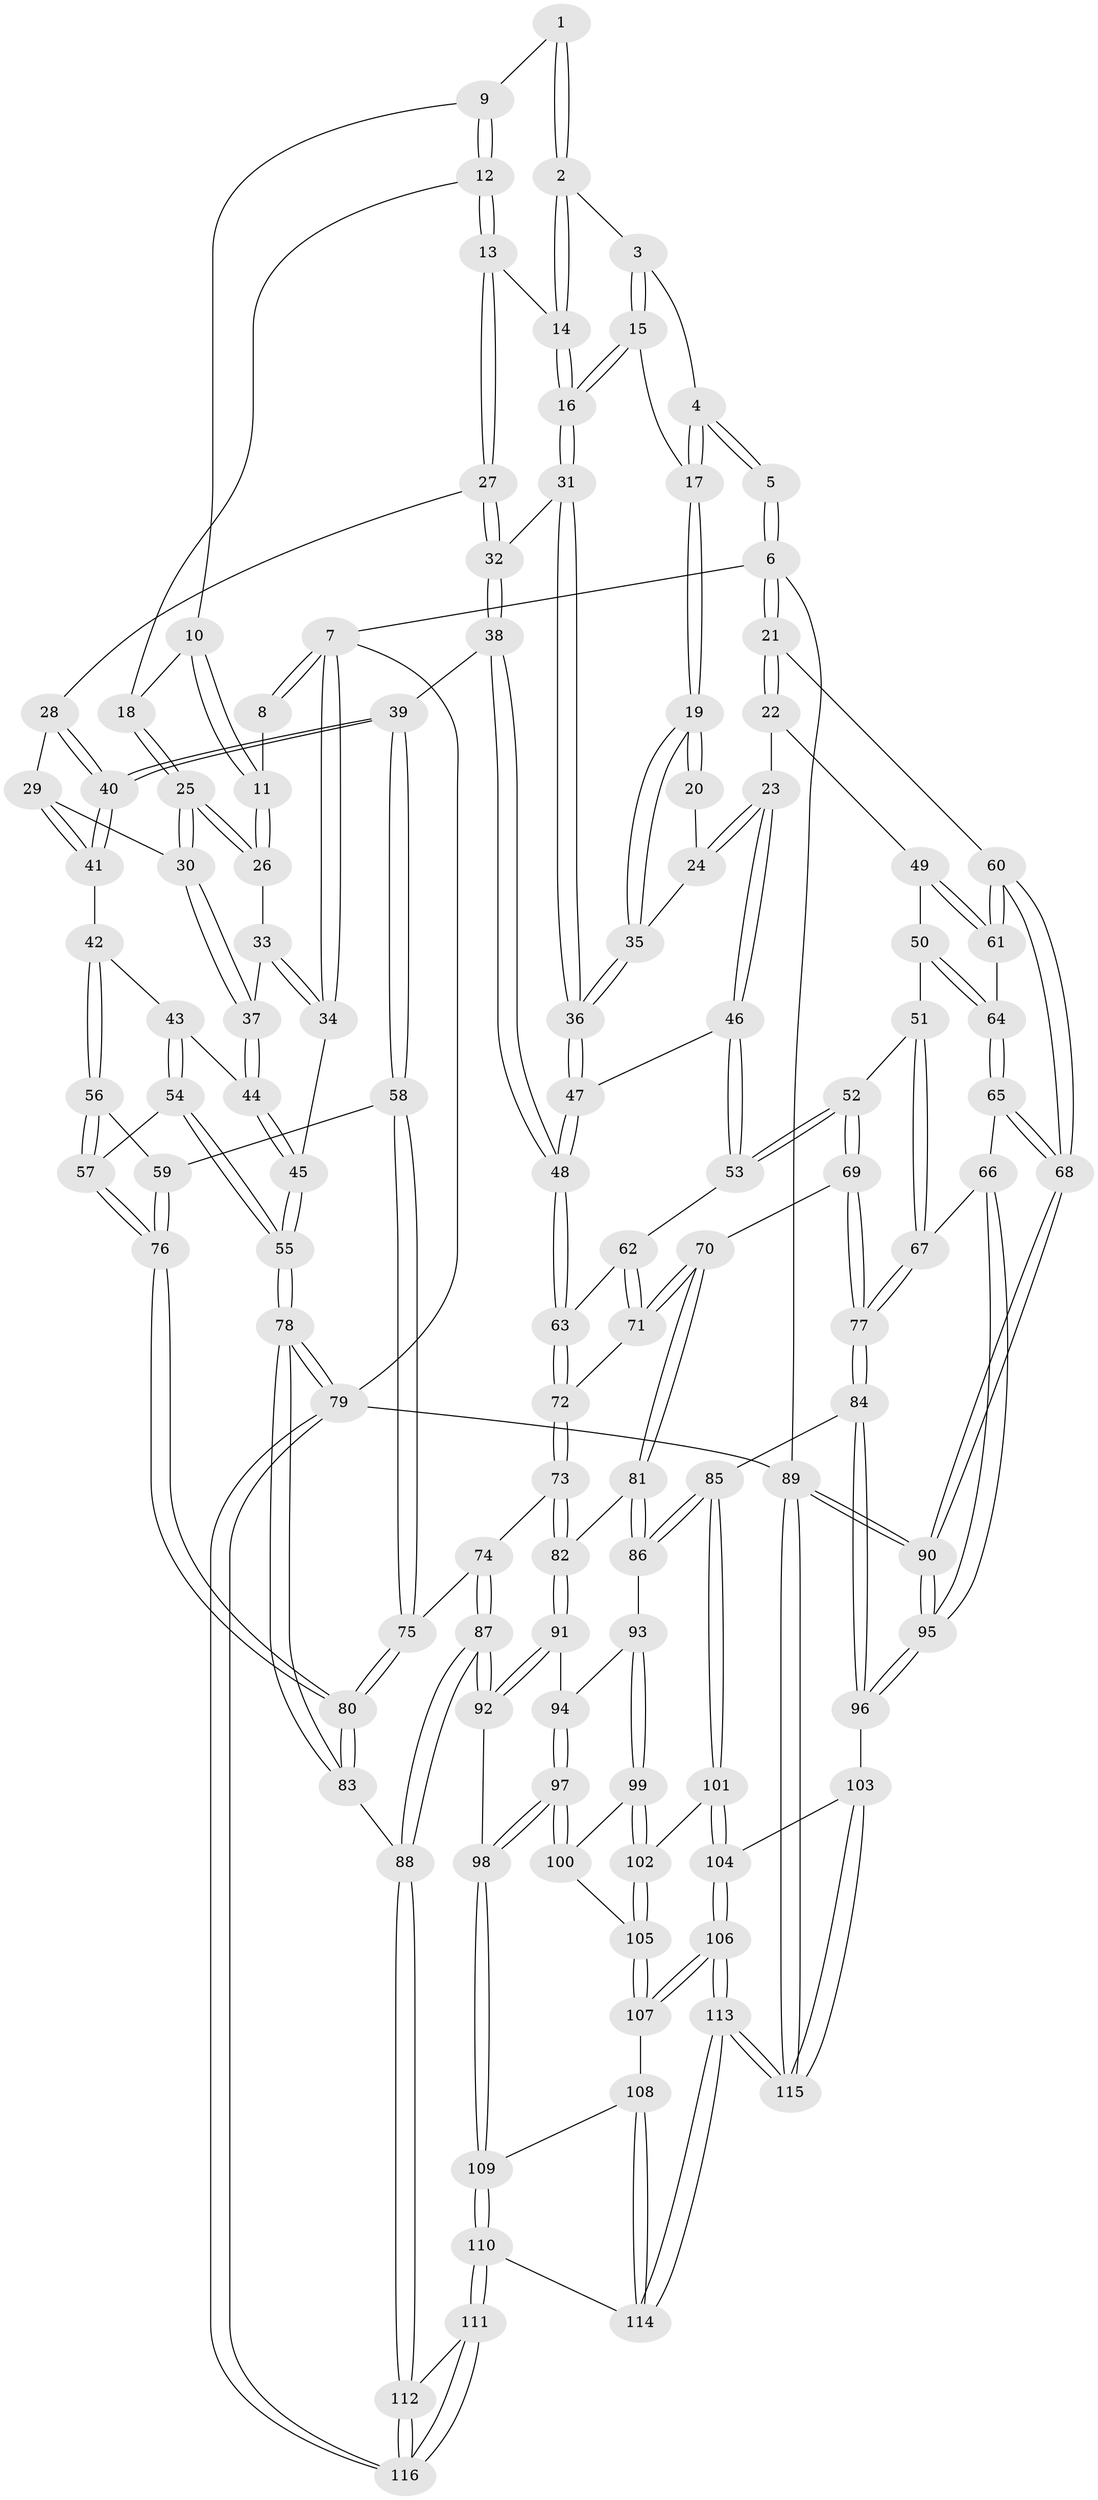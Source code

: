 // coarse degree distribution, {3: 0.2777777777777778, 4: 0.3611111111111111, 2: 0.1388888888888889, 6: 0.05555555555555555, 5: 0.16666666666666666}
// Generated by graph-tools (version 1.1) at 2025/54/03/04/25 22:54:22]
// undirected, 116 vertices, 287 edges
graph export_dot {
  node [color=gray90,style=filled];
  1 [pos="+0.18997340241465238+0"];
  2 [pos="+0.4240115087288156+0"];
  3 [pos="+0.46393563129772697+0"];
  4 [pos="+0.5892210449800779+0"];
  5 [pos="+1+0"];
  6 [pos="+1+0"];
  7 [pos="+0+0"];
  8 [pos="+0+0"];
  9 [pos="+0.19415670805925242+0"];
  10 [pos="+0.1552045904880347+0.07702228417860624"];
  11 [pos="+0.09188171871409417+0.11921124854290914"];
  12 [pos="+0.26886384848204153+0.11076063557543712"];
  13 [pos="+0.29043676329596496+0.11311137956674726"];
  14 [pos="+0.34043861543919074+0.09962750031706684"];
  15 [pos="+0.4921787141320813+0.060590253480218854"];
  16 [pos="+0.44767571751552787+0.20480004909693897"];
  17 [pos="+0.6357969872510366+0.12634775730395603"];
  18 [pos="+0.2473685188634889+0.11917387274710999"];
  19 [pos="+0.651182769029758+0.16434160560490535"];
  20 [pos="+0.9841314369283162+0"];
  21 [pos="+1+0.24908395706565983"];
  22 [pos="+0.9273154734346247+0.2797035601741326"];
  23 [pos="+0.9056378655067103+0.26416924210208903"];
  24 [pos="+0.8534050000067414+0.16204397223989508"];
  25 [pos="+0.19822157471956833+0.18620283721196332"];
  26 [pos="+0.0897460971967982+0.1229523410066215"];
  27 [pos="+0.28817417964230696+0.2134395093020072"];
  28 [pos="+0.2565434010350108+0.23086300746243096"];
  29 [pos="+0.21024390964898623+0.22124310933019575"];
  30 [pos="+0.20007085144304626+0.21188677999456434"];
  31 [pos="+0.45678521334325217+0.22907689018036692"];
  32 [pos="+0.42426718441662625+0.2668348587969377"];
  33 [pos="+0.054118647840438884+0.14675419750389268"];
  34 [pos="+0+0.1677339754040197"];
  35 [pos="+0.65304666848087+0.19014271940466235"];
  36 [pos="+0.6223559632290658+0.24134281152930834"];
  37 [pos="+0.11610078430577274+0.25974532619139656"];
  38 [pos="+0.3557019406192989+0.4070710119432097"];
  39 [pos="+0.34964177996737433+0.40736177564507786"];
  40 [pos="+0.3143464295849735+0.38434191471125084"];
  41 [pos="+0.21378103229760329+0.3453775221522469"];
  42 [pos="+0.14646413140889625+0.34680420817577523"];
  43 [pos="+0.12808211644623402+0.3390095452845398"];
  44 [pos="+0.1132891160437054+0.2727467375968193"];
  45 [pos="+0+0.2753135235962083"];
  46 [pos="+0.6799472183040614+0.3615150520208081"];
  47 [pos="+0.6512856116612771+0.3144710347930874"];
  48 [pos="+0.39973908996772123+0.45100718451516636"];
  49 [pos="+0.91160872517761+0.3668474597742261"];
  50 [pos="+0.8276195204106894+0.4367621072756257"];
  51 [pos="+0.8195269998684647+0.44031920402321034"];
  52 [pos="+0.6943093066495699+0.4308499868167599"];
  53 [pos="+0.6887790892163475+0.4220434172638998"];
  54 [pos="+0+0.4515699843369599"];
  55 [pos="+0+0.4417530157894086"];
  56 [pos="+0.15509183879781746+0.48782624998667906"];
  57 [pos="+0+0.4865114873290997"];
  58 [pos="+0.22130419316629973+0.5150327102366772"];
  59 [pos="+0.17432656522285356+0.497717530124935"];
  60 [pos="+1+0.455049575035098"];
  61 [pos="+0.9698998529731069+0.4545297970247073"];
  62 [pos="+0.591676450140743+0.4506689105584708"];
  63 [pos="+0.4020847377417747+0.4542760695685424"];
  64 [pos="+0.9402277996874796+0.4953270843052593"];
  65 [pos="+0.9114861618219048+0.6045397604878096"];
  66 [pos="+0.9060956466205482+0.6063374350536435"];
  67 [pos="+0.8940045258427011+0.6053821639081141"];
  68 [pos="+1+0.6619065995716673"];
  69 [pos="+0.694028216008973+0.5376126489365217"];
  70 [pos="+0.5634032673325661+0.5912040658347727"];
  71 [pos="+0.5313376157924171+0.555702626960573"];
  72 [pos="+0.4129865891134667+0.49190435976492863"];
  73 [pos="+0.3987829129068351+0.5895419388870744"];
  74 [pos="+0.37203025567445536+0.6027109390910913"];
  75 [pos="+0.21977779439493958+0.5845151937849152"];
  76 [pos="+0.08543607161554516+0.6034914285959463"];
  77 [pos="+0.7553890597927695+0.6405095000330492"];
  78 [pos="+0+0.7937106786917182"];
  79 [pos="+0+1"];
  80 [pos="+0.16403657099871713+0.7501261695092073"];
  81 [pos="+0.5586346558547934+0.6064951543470105"];
  82 [pos="+0.40003518370331004+0.591584509877756"];
  83 [pos="+0.16396257510924983+0.7602718773910545"];
  84 [pos="+0.7347311639177098+0.7007321692786607"];
  85 [pos="+0.729029400322835+0.7047365357434261"];
  86 [pos="+0.5460224519313022+0.6633188478693126"];
  87 [pos="+0.2084926616532731+0.786758213740815"];
  88 [pos="+0.1947616974595284+0.7865914675546382"];
  89 [pos="+1+1"];
  90 [pos="+1+1"];
  91 [pos="+0.41407324330347883+0.6181323541388153"];
  92 [pos="+0.3413252123236826+0.8164136832234963"];
  93 [pos="+0.5288778153560396+0.6799565694220124"];
  94 [pos="+0.4860923410124584+0.6759831397617441"];
  95 [pos="+0.9180805976109713+0.8657093336089544"];
  96 [pos="+0.9021222039627343+0.8610378674466806"];
  97 [pos="+0.3712130258483946+0.8077083800881824"];
  98 [pos="+0.346576761947394+0.8188366193686167"];
  99 [pos="+0.5429912978162451+0.7524688333289355"];
  100 [pos="+0.5174642032546566+0.7926902820696454"];
  101 [pos="+0.6734664802087745+0.7848150286795372"];
  102 [pos="+0.6610919355421684+0.7851912513920754"];
  103 [pos="+0.7426605811815189+0.9042817076676386"];
  104 [pos="+0.6857050304263402+0.8662606150592312"];
  105 [pos="+0.5459663539356155+0.8611144858336307"];
  106 [pos="+0.6219256517277432+0.9161126681799137"];
  107 [pos="+0.5455084622110861+0.8709281081789482"];
  108 [pos="+0.5055845398579043+0.9041993522211494"];
  109 [pos="+0.37797185418300705+0.8741465586299226"];
  110 [pos="+0.3912630576911945+1"];
  111 [pos="+0.3383766676356289+1"];
  112 [pos="+0.19151290447586436+0.809751116137346"];
  113 [pos="+0.5881584065489878+1"];
  114 [pos="+0.5495763460924694+1"];
  115 [pos="+0.7012025278305372+1"];
  116 [pos="+0+1"];
  1 -- 2;
  1 -- 2;
  1 -- 9;
  2 -- 3;
  2 -- 14;
  2 -- 14;
  3 -- 4;
  3 -- 15;
  3 -- 15;
  4 -- 5;
  4 -- 5;
  4 -- 17;
  4 -- 17;
  5 -- 6;
  5 -- 6;
  6 -- 7;
  6 -- 21;
  6 -- 21;
  6 -- 89;
  7 -- 8;
  7 -- 8;
  7 -- 34;
  7 -- 34;
  7 -- 79;
  8 -- 11;
  9 -- 10;
  9 -- 12;
  9 -- 12;
  10 -- 11;
  10 -- 11;
  10 -- 18;
  11 -- 26;
  11 -- 26;
  12 -- 13;
  12 -- 13;
  12 -- 18;
  13 -- 14;
  13 -- 27;
  13 -- 27;
  14 -- 16;
  14 -- 16;
  15 -- 16;
  15 -- 16;
  15 -- 17;
  16 -- 31;
  16 -- 31;
  17 -- 19;
  17 -- 19;
  18 -- 25;
  18 -- 25;
  19 -- 20;
  19 -- 20;
  19 -- 35;
  19 -- 35;
  20 -- 24;
  21 -- 22;
  21 -- 22;
  21 -- 60;
  22 -- 23;
  22 -- 49;
  23 -- 24;
  23 -- 24;
  23 -- 46;
  23 -- 46;
  24 -- 35;
  25 -- 26;
  25 -- 26;
  25 -- 30;
  25 -- 30;
  26 -- 33;
  27 -- 28;
  27 -- 32;
  27 -- 32;
  28 -- 29;
  28 -- 40;
  28 -- 40;
  29 -- 30;
  29 -- 41;
  29 -- 41;
  30 -- 37;
  30 -- 37;
  31 -- 32;
  31 -- 36;
  31 -- 36;
  32 -- 38;
  32 -- 38;
  33 -- 34;
  33 -- 34;
  33 -- 37;
  34 -- 45;
  35 -- 36;
  35 -- 36;
  36 -- 47;
  36 -- 47;
  37 -- 44;
  37 -- 44;
  38 -- 39;
  38 -- 48;
  38 -- 48;
  39 -- 40;
  39 -- 40;
  39 -- 58;
  39 -- 58;
  40 -- 41;
  40 -- 41;
  41 -- 42;
  42 -- 43;
  42 -- 56;
  42 -- 56;
  43 -- 44;
  43 -- 54;
  43 -- 54;
  44 -- 45;
  44 -- 45;
  45 -- 55;
  45 -- 55;
  46 -- 47;
  46 -- 53;
  46 -- 53;
  47 -- 48;
  47 -- 48;
  48 -- 63;
  48 -- 63;
  49 -- 50;
  49 -- 61;
  49 -- 61;
  50 -- 51;
  50 -- 64;
  50 -- 64;
  51 -- 52;
  51 -- 67;
  51 -- 67;
  52 -- 53;
  52 -- 53;
  52 -- 69;
  52 -- 69;
  53 -- 62;
  54 -- 55;
  54 -- 55;
  54 -- 57;
  55 -- 78;
  55 -- 78;
  56 -- 57;
  56 -- 57;
  56 -- 59;
  57 -- 76;
  57 -- 76;
  58 -- 59;
  58 -- 75;
  58 -- 75;
  59 -- 76;
  59 -- 76;
  60 -- 61;
  60 -- 61;
  60 -- 68;
  60 -- 68;
  61 -- 64;
  62 -- 63;
  62 -- 71;
  62 -- 71;
  63 -- 72;
  63 -- 72;
  64 -- 65;
  64 -- 65;
  65 -- 66;
  65 -- 68;
  65 -- 68;
  66 -- 67;
  66 -- 95;
  66 -- 95;
  67 -- 77;
  67 -- 77;
  68 -- 90;
  68 -- 90;
  69 -- 70;
  69 -- 77;
  69 -- 77;
  70 -- 71;
  70 -- 71;
  70 -- 81;
  70 -- 81;
  71 -- 72;
  72 -- 73;
  72 -- 73;
  73 -- 74;
  73 -- 82;
  73 -- 82;
  74 -- 75;
  74 -- 87;
  74 -- 87;
  75 -- 80;
  75 -- 80;
  76 -- 80;
  76 -- 80;
  77 -- 84;
  77 -- 84;
  78 -- 79;
  78 -- 79;
  78 -- 83;
  78 -- 83;
  79 -- 116;
  79 -- 116;
  79 -- 89;
  80 -- 83;
  80 -- 83;
  81 -- 82;
  81 -- 86;
  81 -- 86;
  82 -- 91;
  82 -- 91;
  83 -- 88;
  84 -- 85;
  84 -- 96;
  84 -- 96;
  85 -- 86;
  85 -- 86;
  85 -- 101;
  85 -- 101;
  86 -- 93;
  87 -- 88;
  87 -- 88;
  87 -- 92;
  87 -- 92;
  88 -- 112;
  88 -- 112;
  89 -- 90;
  89 -- 90;
  89 -- 115;
  89 -- 115;
  90 -- 95;
  90 -- 95;
  91 -- 92;
  91 -- 92;
  91 -- 94;
  92 -- 98;
  93 -- 94;
  93 -- 99;
  93 -- 99;
  94 -- 97;
  94 -- 97;
  95 -- 96;
  95 -- 96;
  96 -- 103;
  97 -- 98;
  97 -- 98;
  97 -- 100;
  97 -- 100;
  98 -- 109;
  98 -- 109;
  99 -- 100;
  99 -- 102;
  99 -- 102;
  100 -- 105;
  101 -- 102;
  101 -- 104;
  101 -- 104;
  102 -- 105;
  102 -- 105;
  103 -- 104;
  103 -- 115;
  103 -- 115;
  104 -- 106;
  104 -- 106;
  105 -- 107;
  105 -- 107;
  106 -- 107;
  106 -- 107;
  106 -- 113;
  106 -- 113;
  107 -- 108;
  108 -- 109;
  108 -- 114;
  108 -- 114;
  109 -- 110;
  109 -- 110;
  110 -- 111;
  110 -- 111;
  110 -- 114;
  111 -- 112;
  111 -- 116;
  111 -- 116;
  112 -- 116;
  112 -- 116;
  113 -- 114;
  113 -- 114;
  113 -- 115;
  113 -- 115;
}
